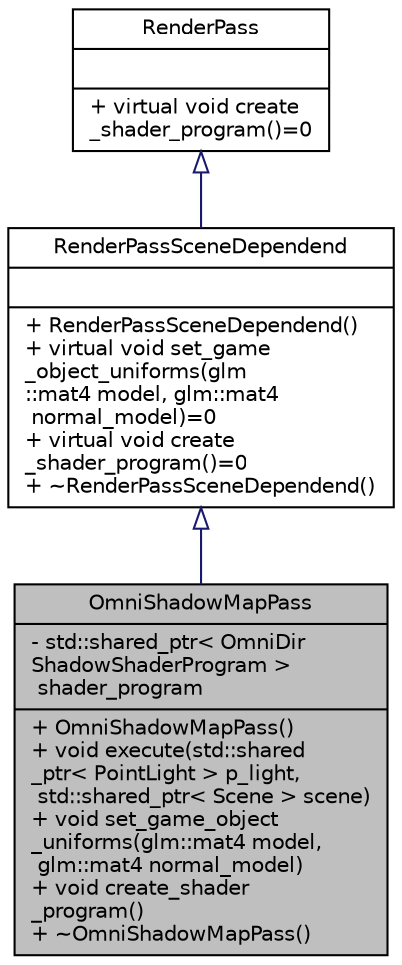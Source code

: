 digraph "OmniShadowMapPass"
{
 // INTERACTIVE_SVG=YES
 // LATEX_PDF_SIZE
  bgcolor="transparent";
  edge [fontname="Helvetica",fontsize="10",labelfontname="Helvetica",labelfontsize="10"];
  node [fontname="Helvetica",fontsize="10",shape=record];
  Node1 [label="{OmniShadowMapPass\n|- std::shared_ptr\< OmniDir\lShadowShaderProgram \>\l shader_program\l|+  OmniShadowMapPass()\l+ void execute(std::shared\l_ptr\< PointLight \> p_light,\l std::shared_ptr\< Scene \> scene)\l+ void set_game_object\l_uniforms(glm::mat4 model,\l glm::mat4 normal_model)\l+ void create_shader\l_program()\l+  ~OmniShadowMapPass()\l}",height=0.2,width=0.4,color="black", fillcolor="grey75", style="filled", fontcolor="black",tooltip=" "];
  Node2 -> Node1 [dir="back",color="midnightblue",fontsize="10",style="solid",arrowtail="onormal"];
  Node2 [label="{RenderPassSceneDependend\n||+  RenderPassSceneDependend()\l+ virtual void set_game\l_object_uniforms(glm\l::mat4 model, glm::mat4\l normal_model)=0\l+ virtual void create\l_shader_program()=0\l+  ~RenderPassSceneDependend()\l}",height=0.2,width=0.4,color="black",URL="$d0/d58/class_render_pass_scene_dependend.html",tooltip=" "];
  Node3 -> Node2 [dir="back",color="midnightblue",fontsize="10",style="solid",arrowtail="onormal"];
  Node3 [label="{RenderPass\n||+ virtual void create\l_shader_program()=0\l}",height=0.2,width=0.4,color="black",URL="$d8/d96/class_render_pass.html",tooltip=" "];
}

